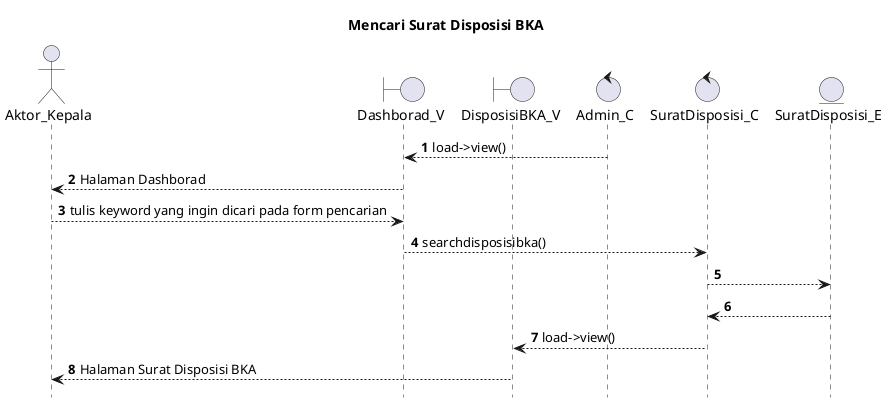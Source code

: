 @startuml

autonumber
hide footbox
title Mencari Surat Disposisi BKA

Actor Aktor_Kepala
boundary Dashborad_V
boundary DisposisiBKA_V
control Admin_C
control SuratDisposisi_C
Entity SuratDisposisi_E

Admin_C --> Dashborad_V: load->view()
Dashborad_V --> Aktor_Kepala: Halaman Dashborad
Aktor_Kepala --> Dashborad_V: tulis keyword yang ingin dicari pada form pencarian
Dashborad_V --> SuratDisposisi_C: searchdisposisibka()
SuratDisposisi_C --> SuratDisposisi_E:
    
    SuratDisposisi_E --> SuratDisposisi_C:
    SuratDisposisi_C --> DisposisiBKA_V: load->view()
    DisposisiBKA_V --> Aktor_Kepala: Halaman Surat Disposisi BKA

@enduml